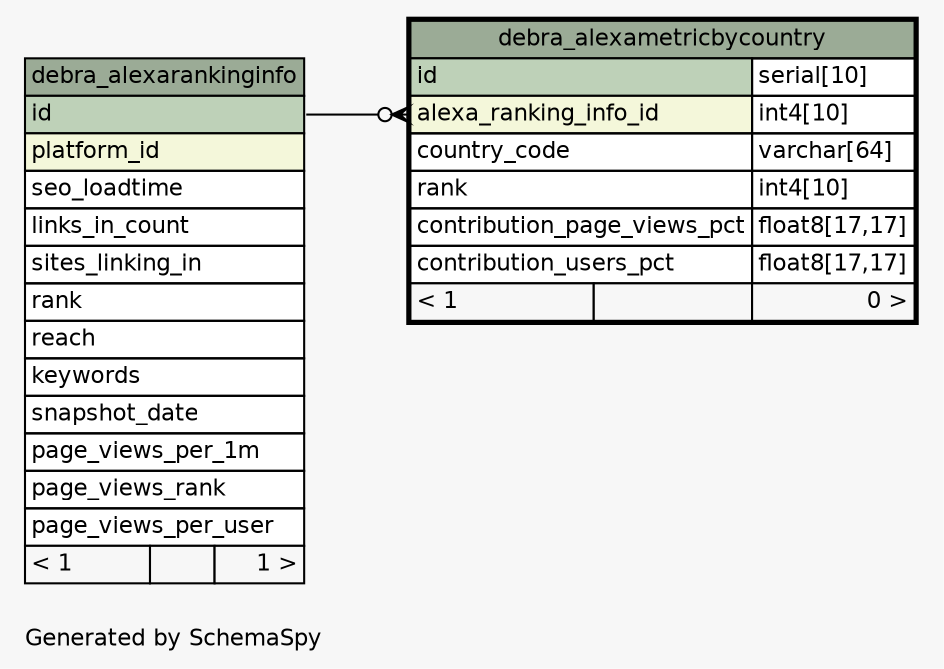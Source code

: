 // dot 2.36.0 on Linux 3.17.0-rc4-a1
// SchemaSpy rev 590
digraph "oneDegreeRelationshipsDiagram" {
  graph [
    rankdir="RL"
    bgcolor="#f7f7f7"
    label="\nGenerated by SchemaSpy"
    labeljust="l"
    nodesep="0.18"
    ranksep="0.46"
    fontname="Helvetica"
    fontsize="11"
  ];
  node [
    fontname="Helvetica"
    fontsize="11"
    shape="plaintext"
  ];
  edge [
    arrowsize="0.8"
  ];
  "debra_alexametricbycountry":"alexa_ranking_info_id":w -> "debra_alexarankinginfo":"id":e [arrowhead=none dir=back arrowtail=crowodot];
  "debra_alexametricbycountry" [
    label=<
    <TABLE BORDER="2" CELLBORDER="1" CELLSPACING="0" BGCOLOR="#ffffff">
      <TR><TD COLSPAN="3" BGCOLOR="#9bab96" ALIGN="CENTER">debra_alexametricbycountry</TD></TR>
      <TR><TD PORT="id" COLSPAN="2" BGCOLOR="#bed1b8" ALIGN="LEFT">id</TD><TD PORT="id.type" ALIGN="LEFT">serial[10]</TD></TR>
      <TR><TD PORT="alexa_ranking_info_id" COLSPAN="2" BGCOLOR="#f4f7da" ALIGN="LEFT">alexa_ranking_info_id</TD><TD PORT="alexa_ranking_info_id.type" ALIGN="LEFT">int4[10]</TD></TR>
      <TR><TD PORT="country_code" COLSPAN="2" ALIGN="LEFT">country_code</TD><TD PORT="country_code.type" ALIGN="LEFT">varchar[64]</TD></TR>
      <TR><TD PORT="rank" COLSPAN="2" ALIGN="LEFT">rank</TD><TD PORT="rank.type" ALIGN="LEFT">int4[10]</TD></TR>
      <TR><TD PORT="contribution_page_views_pct" COLSPAN="2" ALIGN="LEFT">contribution_page_views_pct</TD><TD PORT="contribution_page_views_pct.type" ALIGN="LEFT">float8[17,17]</TD></TR>
      <TR><TD PORT="contribution_users_pct" COLSPAN="2" ALIGN="LEFT">contribution_users_pct</TD><TD PORT="contribution_users_pct.type" ALIGN="LEFT">float8[17,17]</TD></TR>
      <TR><TD ALIGN="LEFT" BGCOLOR="#f7f7f7">&lt; 1</TD><TD ALIGN="RIGHT" BGCOLOR="#f7f7f7">  </TD><TD ALIGN="RIGHT" BGCOLOR="#f7f7f7">0 &gt;</TD></TR>
    </TABLE>>
    URL="debra_alexametricbycountry.html"
    tooltip="debra_alexametricbycountry"
  ];
  "debra_alexarankinginfo" [
    label=<
    <TABLE BORDER="0" CELLBORDER="1" CELLSPACING="0" BGCOLOR="#ffffff">
      <TR><TD COLSPAN="3" BGCOLOR="#9bab96" ALIGN="CENTER">debra_alexarankinginfo</TD></TR>
      <TR><TD PORT="id" COLSPAN="3" BGCOLOR="#bed1b8" ALIGN="LEFT">id</TD></TR>
      <TR><TD PORT="platform_id" COLSPAN="3" BGCOLOR="#f4f7da" ALIGN="LEFT">platform_id</TD></TR>
      <TR><TD PORT="seo_loadtime" COLSPAN="3" ALIGN="LEFT">seo_loadtime</TD></TR>
      <TR><TD PORT="links_in_count" COLSPAN="3" ALIGN="LEFT">links_in_count</TD></TR>
      <TR><TD PORT="sites_linking_in" COLSPAN="3" ALIGN="LEFT">sites_linking_in</TD></TR>
      <TR><TD PORT="rank" COLSPAN="3" ALIGN="LEFT">rank</TD></TR>
      <TR><TD PORT="reach" COLSPAN="3" ALIGN="LEFT">reach</TD></TR>
      <TR><TD PORT="keywords" COLSPAN="3" ALIGN="LEFT">keywords</TD></TR>
      <TR><TD PORT="snapshot_date" COLSPAN="3" ALIGN="LEFT">snapshot_date</TD></TR>
      <TR><TD PORT="page_views_per_1m" COLSPAN="3" ALIGN="LEFT">page_views_per_1m</TD></TR>
      <TR><TD PORT="page_views_rank" COLSPAN="3" ALIGN="LEFT">page_views_rank</TD></TR>
      <TR><TD PORT="page_views_per_user" COLSPAN="3" ALIGN="LEFT">page_views_per_user</TD></TR>
      <TR><TD ALIGN="LEFT" BGCOLOR="#f7f7f7">&lt; 1</TD><TD ALIGN="RIGHT" BGCOLOR="#f7f7f7">  </TD><TD ALIGN="RIGHT" BGCOLOR="#f7f7f7">1 &gt;</TD></TR>
    </TABLE>>
    URL="debra_alexarankinginfo.html"
    tooltip="debra_alexarankinginfo"
  ];
}
